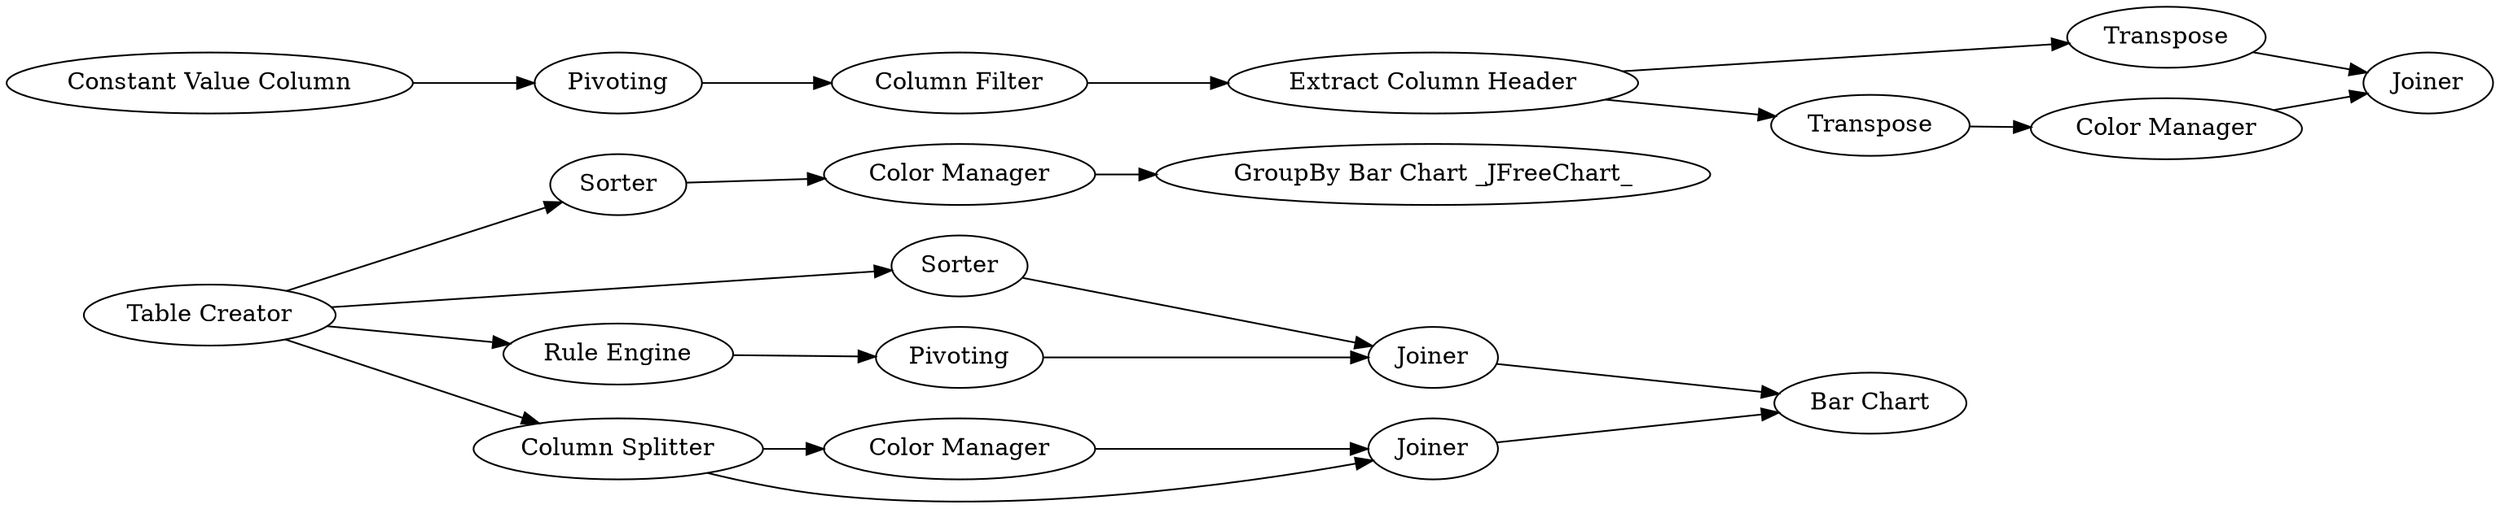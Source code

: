 digraph {
	3 [label="Table Creator"]
	7 [label=Sorter]
	8 [label=Pivoting]
	17 [label="Color Manager"]
	18 [label="GroupBy Bar Chart _JFreeChart_"]
	24 [label="Extract Column Header"]
	25 [label=Transpose]
	26 [label="Bar Chart"]
	29 [label="Constant Value Column"]
	30 [label=Transpose]
	31 [label="Color Manager"]
	32 [label=Joiner]
	33 [label="Column Filter"]
	36 [label=Sorter]
	39 [label="Rule Engine"]
	40 [label=Pivoting]
	42 [label=Joiner]
	44 [label="Column Splitter"]
	45 [label="Color Manager"]
	46 [label=Joiner]
	3 -> 7
	3 -> 39
	3 -> 36
	3 -> 44
	7 -> 17
	8 -> 33
	17 -> 18
	24 -> 25
	24 -> 30
	25 -> 32
	29 -> 8
	30 -> 31
	31 -> 32
	33 -> 24
	36 -> 42
	39 -> 40
	40 -> 42
	42 -> 26
	44 -> 45
	44 -> 46
	45 -> 46
	46 -> 26
	rankdir=LR
}
